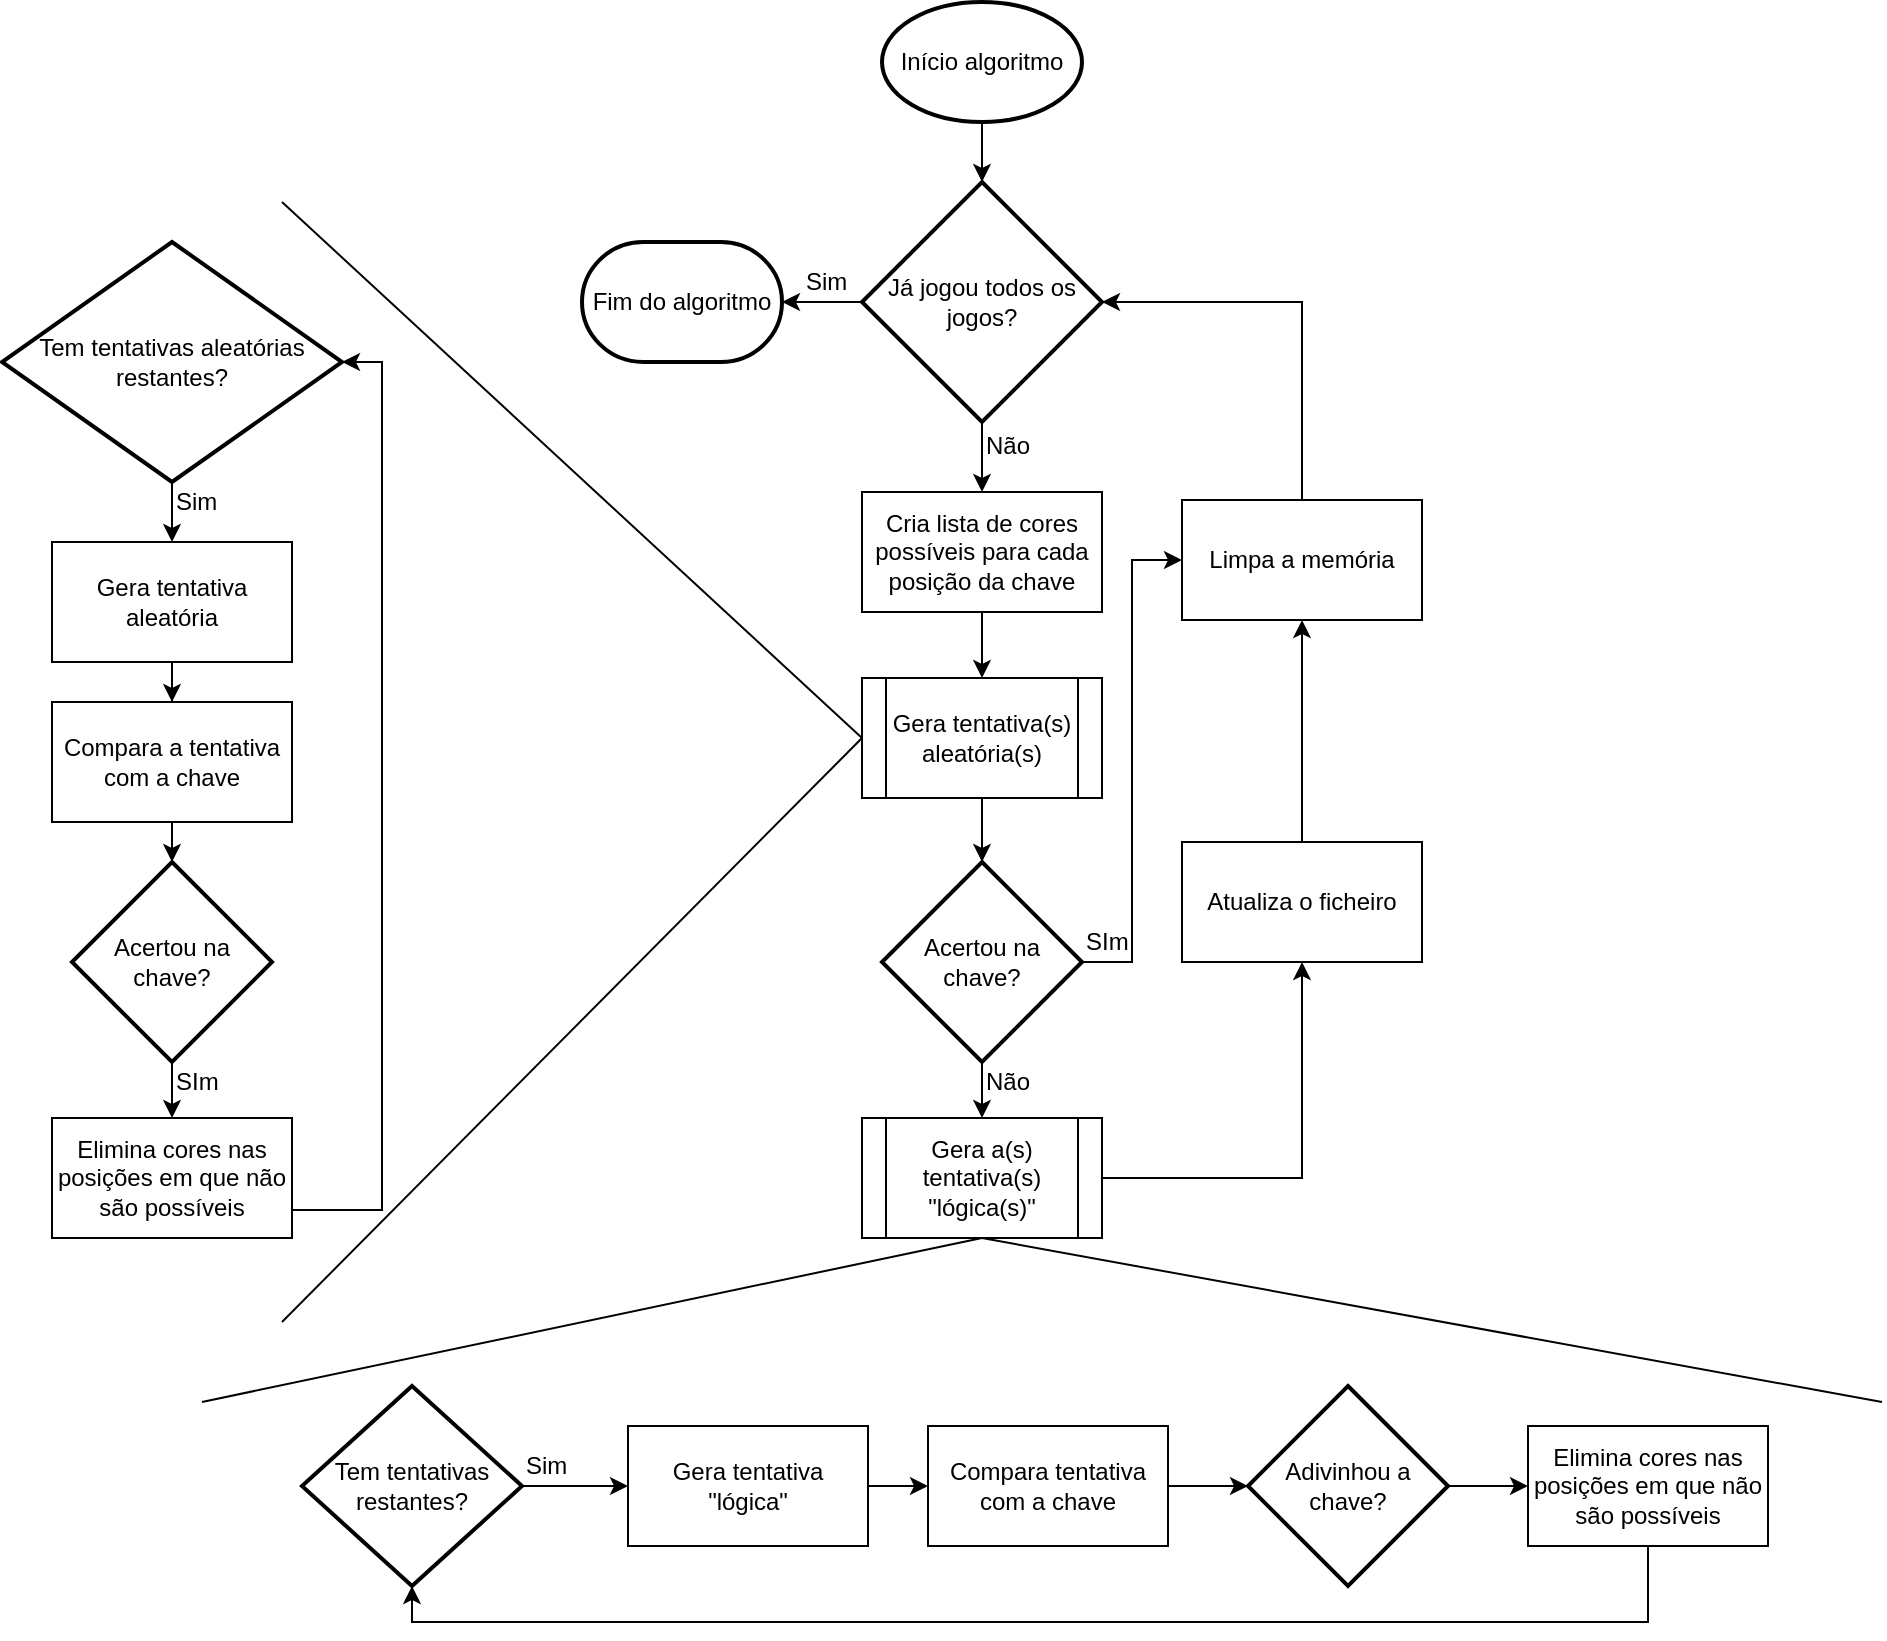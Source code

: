<mxfile version="10.6.8" type="device"><diagram id="6f984PjAvTT5VtBLFaCn" name="Page-1"><mxGraphModel dx="1200" dy="1559" grid="1" gridSize="10" guides="1" tooltips="1" connect="1" arrows="1" fold="1" page="1" pageScale="1" pageWidth="1100" pageHeight="850" math="0" shadow="0"><root><mxCell id="0"/><mxCell id="1" parent="0"/><mxCell id="reDYQwt6IEdCkFDqbBeC-10" value="" style="edgeStyle=orthogonalEdgeStyle;rounded=0;orthogonalLoop=1;jettySize=auto;html=1;" parent="1" source="reDYQwt6IEdCkFDqbBeC-1" target="reDYQwt6IEdCkFDqbBeC-3" edge="1"><mxGeometry relative="1" as="geometry"/></mxCell><mxCell id="reDYQwt6IEdCkFDqbBeC-1" value="Início algoritmo" style="strokeWidth=2;html=1;shape=mxgraph.flowchart.start_1;whiteSpace=wrap;" parent="1" vertex="1"><mxGeometry x="620" y="-20" width="100" height="60" as="geometry"/></mxCell><mxCell id="reDYQwt6IEdCkFDqbBeC-13" value="" style="edgeStyle=orthogonalEdgeStyle;rounded=0;orthogonalLoop=1;jettySize=auto;html=1;" parent="1" source="reDYQwt6IEdCkFDqbBeC-3" target="reDYQwt6IEdCkFDqbBeC-11" edge="1"><mxGeometry relative="1" as="geometry"/></mxCell><mxCell id="reDYQwt6IEdCkFDqbBeC-20" value="" style="edgeStyle=orthogonalEdgeStyle;rounded=0;orthogonalLoop=1;jettySize=auto;html=1;" parent="1" source="reDYQwt6IEdCkFDqbBeC-3" target="reDYQwt6IEdCkFDqbBeC-19" edge="1"><mxGeometry relative="1" as="geometry"/></mxCell><mxCell id="reDYQwt6IEdCkFDqbBeC-3" value="Já jogou todos os jogos?" style="strokeWidth=2;html=1;shape=mxgraph.flowchart.decision;whiteSpace=wrap;" parent="1" vertex="1"><mxGeometry x="610" y="70" width="120" height="120" as="geometry"/></mxCell><mxCell id="reDYQwt6IEdCkFDqbBeC-72" style="edgeStyle=orthogonalEdgeStyle;rounded=0;orthogonalLoop=1;jettySize=auto;html=1;exitX=1;exitY=0.5;exitDx=0;exitDy=0;exitPerimeter=0;entryX=0;entryY=0.5;entryDx=0;entryDy=0;" parent="1" source="reDYQwt6IEdCkFDqbBeC-6" target="reDYQwt6IEdCkFDqbBeC-29" edge="1"><mxGeometry relative="1" as="geometry"/></mxCell><mxCell id="reDYQwt6IEdCkFDqbBeC-74" style="edgeStyle=orthogonalEdgeStyle;rounded=0;orthogonalLoop=1;jettySize=auto;html=1;exitX=0.5;exitY=1;exitDx=0;exitDy=0;exitPerimeter=0;entryX=0.5;entryY=0;entryDx=0;entryDy=0;" parent="1" source="reDYQwt6IEdCkFDqbBeC-6" target="reDYQwt6IEdCkFDqbBeC-64" edge="1"><mxGeometry relative="1" as="geometry"/></mxCell><mxCell id="reDYQwt6IEdCkFDqbBeC-6" value="Acertou na chave?" style="strokeWidth=2;html=1;shape=mxgraph.flowchart.decision;whiteSpace=wrap;" parent="1" vertex="1"><mxGeometry x="620" y="410" width="100" height="100" as="geometry"/></mxCell><mxCell id="reDYQwt6IEdCkFDqbBeC-11" value="Fim do algoritmo" style="strokeWidth=2;html=1;shape=mxgraph.flowchart.terminator;whiteSpace=wrap;" parent="1" vertex="1"><mxGeometry x="470" y="100" width="100" height="60" as="geometry"/></mxCell><mxCell id="reDYQwt6IEdCkFDqbBeC-15" value="Não" style="text;html=1;resizable=0;points=[];autosize=1;align=left;verticalAlign=top;spacingTop=-4;" parent="1" vertex="1"><mxGeometry x="670" y="192" width="40" height="20" as="geometry"/></mxCell><mxCell id="reDYQwt6IEdCkFDqbBeC-16" value="Sim" style="text;html=1;resizable=0;points=[];autosize=1;align=left;verticalAlign=top;spacingTop=-4;" parent="1" vertex="1"><mxGeometry x="580" y="110" width="40" height="20" as="geometry"/></mxCell><mxCell id="reDYQwt6IEdCkFDqbBeC-68" value="" style="edgeStyle=orthogonalEdgeStyle;rounded=0;orthogonalLoop=1;jettySize=auto;html=1;" parent="1" source="reDYQwt6IEdCkFDqbBeC-19" target="reDYQwt6IEdCkFDqbBeC-67" edge="1"><mxGeometry relative="1" as="geometry"/></mxCell><mxCell id="reDYQwt6IEdCkFDqbBeC-19" value="Cria lista de cores possíveis para cada posição da chave" style="rounded=0;whiteSpace=wrap;html=1;" parent="1" vertex="1"><mxGeometry x="610" y="225" width="120" height="60" as="geometry"/></mxCell><mxCell id="reDYQwt6IEdCkFDqbBeC-26" value="Não" style="text;html=1;resizable=0;points=[];autosize=1;align=left;verticalAlign=top;spacingTop=-4;" parent="1" vertex="1"><mxGeometry x="670" y="510" width="40" height="20" as="geometry"/></mxCell><mxCell id="reDYQwt6IEdCkFDqbBeC-30" value="" style="edgeStyle=orthogonalEdgeStyle;rounded=0;orthogonalLoop=1;jettySize=auto;html=1;" parent="1" source="reDYQwt6IEdCkFDqbBeC-27" target="reDYQwt6IEdCkFDqbBeC-29" edge="1"><mxGeometry relative="1" as="geometry"/></mxCell><mxCell id="reDYQwt6IEdCkFDqbBeC-27" value="Atualiza o ficheiro" style="rounded=0;whiteSpace=wrap;html=1;" parent="1" vertex="1"><mxGeometry x="770" y="400" width="120" height="60" as="geometry"/></mxCell><mxCell id="reDYQwt6IEdCkFDqbBeC-33" style="edgeStyle=orthogonalEdgeStyle;rounded=0;orthogonalLoop=1;jettySize=auto;html=1;exitX=0.5;exitY=0;exitDx=0;exitDy=0;" parent="1" source="reDYQwt6IEdCkFDqbBeC-29" edge="1"><mxGeometry relative="1" as="geometry"><mxPoint x="730" y="130" as="targetPoint"/><Array as="points"><mxPoint x="830" y="130"/></Array></mxGeometry></mxCell><mxCell id="reDYQwt6IEdCkFDqbBeC-29" value="Limpa a memória" style="rounded=0;whiteSpace=wrap;html=1;" parent="1" vertex="1"><mxGeometry x="770" y="229" width="120" height="60" as="geometry"/></mxCell><mxCell id="reDYQwt6IEdCkFDqbBeC-39" value="" style="edgeStyle=orthogonalEdgeStyle;rounded=0;orthogonalLoop=1;jettySize=auto;html=1;" parent="1" source="reDYQwt6IEdCkFDqbBeC-34" target="reDYQwt6IEdCkFDqbBeC-38" edge="1"><mxGeometry relative="1" as="geometry"/></mxCell><mxCell id="reDYQwt6IEdCkFDqbBeC-34" value="Gera tentativa &quot;lógica&quot;" style="rounded=0;whiteSpace=wrap;html=1;" parent="1" vertex="1"><mxGeometry x="493" y="692" width="120" height="60" as="geometry"/></mxCell><mxCell id="reDYQwt6IEdCkFDqbBeC-76" style="edgeStyle=orthogonalEdgeStyle;rounded=0;orthogonalLoop=1;jettySize=auto;html=1;exitX=1;exitY=0.5;exitDx=0;exitDy=0;exitPerimeter=0;entryX=0;entryY=0.5;entryDx=0;entryDy=0;" parent="1" source="reDYQwt6IEdCkFDqbBeC-35" target="reDYQwt6IEdCkFDqbBeC-34" edge="1"><mxGeometry relative="1" as="geometry"/></mxCell><mxCell id="reDYQwt6IEdCkFDqbBeC-35" value="Tem tentativas restantes?" style="strokeWidth=2;html=1;shape=mxgraph.flowchart.decision;whiteSpace=wrap;" parent="1" vertex="1"><mxGeometry x="330" y="672" width="110" height="100" as="geometry"/></mxCell><mxCell id="reDYQwt6IEdCkFDqbBeC-42" value="" style="edgeStyle=orthogonalEdgeStyle;rounded=0;orthogonalLoop=1;jettySize=auto;html=1;" parent="1" source="reDYQwt6IEdCkFDqbBeC-38" target="reDYQwt6IEdCkFDqbBeC-41" edge="1"><mxGeometry relative="1" as="geometry"/></mxCell><mxCell id="reDYQwt6IEdCkFDqbBeC-38" value="Compara tentativa com a chave" style="rounded=0;whiteSpace=wrap;html=1;" parent="1" vertex="1"><mxGeometry x="643" y="692" width="120" height="60" as="geometry"/></mxCell><mxCell id="reDYQwt6IEdCkFDqbBeC-44" style="edgeStyle=orthogonalEdgeStyle;rounded=0;orthogonalLoop=1;jettySize=auto;html=1;exitX=0.5;exitY=1;exitDx=0;exitDy=0;entryX=0.5;entryY=1;entryDx=0;entryDy=0;entryPerimeter=0;" parent="1" source="reDYQwt6IEdCkFDqbBeC-40" target="reDYQwt6IEdCkFDqbBeC-35" edge="1"><mxGeometry relative="1" as="geometry"><Array as="points"><mxPoint x="1003" y="790"/><mxPoint x="385" y="790"/></Array></mxGeometry></mxCell><mxCell id="reDYQwt6IEdCkFDqbBeC-40" value="Elimina cores nas posições em que não são possíveis" style="rounded=0;whiteSpace=wrap;html=1;" parent="1" vertex="1"><mxGeometry x="943" y="692" width="120" height="60" as="geometry"/></mxCell><mxCell id="reDYQwt6IEdCkFDqbBeC-43" value="" style="edgeStyle=orthogonalEdgeStyle;rounded=0;orthogonalLoop=1;jettySize=auto;html=1;" parent="1" source="reDYQwt6IEdCkFDqbBeC-41" target="reDYQwt6IEdCkFDqbBeC-40" edge="1"><mxGeometry relative="1" as="geometry"/></mxCell><mxCell id="reDYQwt6IEdCkFDqbBeC-41" value="Adivinhou a chave?" style="strokeWidth=2;html=1;shape=mxgraph.flowchart.decision;whiteSpace=wrap;" parent="1" vertex="1"><mxGeometry x="803" y="672" width="100" height="100" as="geometry"/></mxCell><mxCell id="reDYQwt6IEdCkFDqbBeC-50" value="" style="edgeStyle=orthogonalEdgeStyle;rounded=0;orthogonalLoop=1;jettySize=auto;html=1;" parent="1" source="reDYQwt6IEdCkFDqbBeC-45" target="reDYQwt6IEdCkFDqbBeC-46" edge="1"><mxGeometry relative="1" as="geometry"/></mxCell><mxCell id="reDYQwt6IEdCkFDqbBeC-45" value="Tem tentativas aleatórias restantes?" style="strokeWidth=2;html=1;shape=mxgraph.flowchart.decision;whiteSpace=wrap;" parent="1" vertex="1"><mxGeometry x="180" y="100" width="170" height="120" as="geometry"/></mxCell><mxCell id="reDYQwt6IEdCkFDqbBeC-51" value="" style="edgeStyle=orthogonalEdgeStyle;rounded=0;orthogonalLoop=1;jettySize=auto;html=1;" parent="1" source="reDYQwt6IEdCkFDqbBeC-46" target="reDYQwt6IEdCkFDqbBeC-47" edge="1"><mxGeometry relative="1" as="geometry"/></mxCell><mxCell id="reDYQwt6IEdCkFDqbBeC-46" value="Gera tentativa aleatória" style="rounded=0;whiteSpace=wrap;html=1;" parent="1" vertex="1"><mxGeometry x="205" y="250" width="120" height="60" as="geometry"/></mxCell><mxCell id="reDYQwt6IEdCkFDqbBeC-52" value="" style="edgeStyle=orthogonalEdgeStyle;rounded=0;orthogonalLoop=1;jettySize=auto;html=1;" parent="1" source="reDYQwt6IEdCkFDqbBeC-47" target="reDYQwt6IEdCkFDqbBeC-48" edge="1"><mxGeometry relative="1" as="geometry"/></mxCell><mxCell id="reDYQwt6IEdCkFDqbBeC-47" value="Compara a tentativa com a chave" style="rounded=0;whiteSpace=wrap;html=1;" parent="1" vertex="1"><mxGeometry x="205" y="330" width="120" height="60" as="geometry"/></mxCell><mxCell id="reDYQwt6IEdCkFDqbBeC-53" value="" style="edgeStyle=orthogonalEdgeStyle;rounded=0;orthogonalLoop=1;jettySize=auto;html=1;" parent="1" source="reDYQwt6IEdCkFDqbBeC-48" target="reDYQwt6IEdCkFDqbBeC-49" edge="1"><mxGeometry relative="1" as="geometry"/></mxCell><mxCell id="reDYQwt6IEdCkFDqbBeC-48" value="Acertou na chave?" style="strokeWidth=2;html=1;shape=mxgraph.flowchart.decision;whiteSpace=wrap;" parent="1" vertex="1"><mxGeometry x="215" y="410" width="100" height="100" as="geometry"/></mxCell><mxCell id="reDYQwt6IEdCkFDqbBeC-55" style="edgeStyle=orthogonalEdgeStyle;rounded=0;orthogonalLoop=1;jettySize=auto;html=1;exitX=1;exitY=0.5;exitDx=0;exitDy=0;entryX=1;entryY=0.5;entryDx=0;entryDy=0;entryPerimeter=0;" parent="1" source="reDYQwt6IEdCkFDqbBeC-49" target="reDYQwt6IEdCkFDqbBeC-45" edge="1"><mxGeometry relative="1" as="geometry"><Array as="points"><mxPoint x="370" y="584"/><mxPoint x="370" y="160"/></Array></mxGeometry></mxCell><mxCell id="reDYQwt6IEdCkFDqbBeC-49" value="Elimina cores nas posições em que não são possíveis" style="rounded=0;whiteSpace=wrap;html=1;" parent="1" vertex="1"><mxGeometry x="205" y="538" width="120" height="60" as="geometry"/></mxCell><mxCell id="reDYQwt6IEdCkFDqbBeC-56" value="SIm" style="text;html=1;resizable=0;points=[];autosize=1;align=left;verticalAlign=top;spacingTop=-4;" parent="1" vertex="1"><mxGeometry x="265" y="510" width="40" height="20" as="geometry"/></mxCell><mxCell id="reDYQwt6IEdCkFDqbBeC-57" value="Sim" style="text;html=1;resizable=0;points=[];autosize=1;align=left;verticalAlign=top;spacingTop=-4;" parent="1" vertex="1"><mxGeometry x="265" y="220" width="40" height="20" as="geometry"/></mxCell><mxCell id="reDYQwt6IEdCkFDqbBeC-66" value="" style="edgeStyle=orthogonalEdgeStyle;rounded=0;orthogonalLoop=1;jettySize=auto;html=1;" parent="1" source="reDYQwt6IEdCkFDqbBeC-64" target="reDYQwt6IEdCkFDqbBeC-27" edge="1"><mxGeometry relative="1" as="geometry"/></mxCell><mxCell id="reDYQwt6IEdCkFDqbBeC-64" value="&lt;span&gt;Gera a(s) tentativa(s) &quot;lógica(s)&quot;&lt;/span&gt;" style="shape=process;whiteSpace=wrap;html=1;backgroundOutline=1;" parent="1" vertex="1"><mxGeometry x="610" y="538" width="120" height="60" as="geometry"/></mxCell><mxCell id="reDYQwt6IEdCkFDqbBeC-69" value="" style="edgeStyle=orthogonalEdgeStyle;rounded=0;orthogonalLoop=1;jettySize=auto;html=1;" parent="1" source="reDYQwt6IEdCkFDqbBeC-67" target="reDYQwt6IEdCkFDqbBeC-6" edge="1"><mxGeometry relative="1" as="geometry"/></mxCell><mxCell id="reDYQwt6IEdCkFDqbBeC-67" value="&lt;span&gt;Gera tentativa(s) aleatória(s)&lt;/span&gt;" style="shape=process;whiteSpace=wrap;html=1;backgroundOutline=1;" parent="1" vertex="1"><mxGeometry x="610" y="318" width="120" height="60" as="geometry"/></mxCell><mxCell id="reDYQwt6IEdCkFDqbBeC-32" value="SIm" style="text;html=1;resizable=0;points=[];autosize=1;align=left;verticalAlign=top;spacingTop=-4;" parent="1" vertex="1"><mxGeometry x="720" y="440" width="40" height="20" as="geometry"/></mxCell><mxCell id="reDYQwt6IEdCkFDqbBeC-37" value="Sim" style="text;html=1;resizable=0;points=[];autosize=1;align=left;verticalAlign=top;spacingTop=-4;" parent="1" vertex="1"><mxGeometry x="440" y="702" width="40" height="20" as="geometry"/></mxCell><mxCell id="reDYQwt6IEdCkFDqbBeC-77" value="" style="endArrow=none;html=1;entryX=0;entryY=0.5;entryDx=0;entryDy=0;" parent="1" target="reDYQwt6IEdCkFDqbBeC-67" edge="1"><mxGeometry width="50" height="50" relative="1" as="geometry"><mxPoint x="320" y="640" as="sourcePoint"/><mxPoint x="545" y="410" as="targetPoint"/></mxGeometry></mxCell><mxCell id="reDYQwt6IEdCkFDqbBeC-78" value="" style="endArrow=none;html=1;entryX=0;entryY=0.5;entryDx=0;entryDy=0;" parent="1" target="reDYQwt6IEdCkFDqbBeC-67" edge="1"><mxGeometry width="50" height="50" relative="1" as="geometry"><mxPoint x="320" y="80" as="sourcePoint"/><mxPoint x="340" y="820" as="targetPoint"/></mxGeometry></mxCell><mxCell id="reDYQwt6IEdCkFDqbBeC-79" value="" style="endArrow=none;html=1;entryX=0.5;entryY=1;entryDx=0;entryDy=0;" parent="1" target="reDYQwt6IEdCkFDqbBeC-64" edge="1"><mxGeometry width="50" height="50" relative="1" as="geometry"><mxPoint x="280" y="680" as="sourcePoint"/><mxPoint x="230" y="820" as="targetPoint"/></mxGeometry></mxCell><mxCell id="reDYQwt6IEdCkFDqbBeC-80" value="" style="endArrow=none;html=1;entryX=0.5;entryY=1;entryDx=0;entryDy=0;" parent="1" target="reDYQwt6IEdCkFDqbBeC-64" edge="1"><mxGeometry width="50" height="50" relative="1" as="geometry"><mxPoint x="1120" y="680" as="sourcePoint"/><mxPoint x="230" y="820" as="targetPoint"/></mxGeometry></mxCell></root></mxGraphModel></diagram></mxfile>